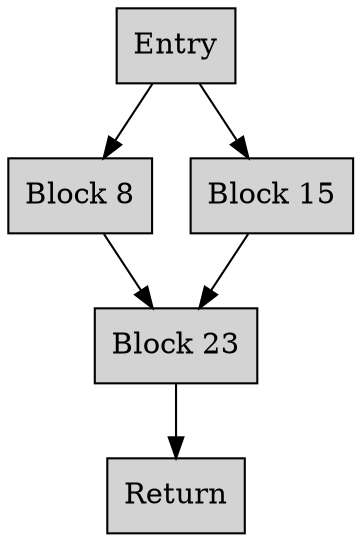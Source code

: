 digraph CFG {
    node[shape=box, style=filled];
    
    entry[label="Entry"];
    block8[label="Block 8"];
    block15[label="Block 15"];
    block23[label="Block 23"];
    ret[label="Return"];
    
    entry -> block8;
    entry -> block15;
    block8 -> block23;
    block15 -> block23;
    block23 -> ret;
}